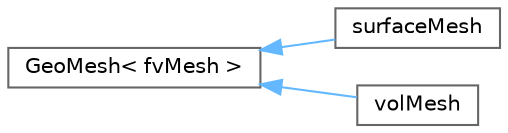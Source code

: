 digraph "Graphical Class Hierarchy"
{
 // LATEX_PDF_SIZE
  bgcolor="transparent";
  edge [fontname=Helvetica,fontsize=10,labelfontname=Helvetica,labelfontsize=10];
  node [fontname=Helvetica,fontsize=10,shape=box,height=0.2,width=0.4];
  rankdir="LR";
  Node0 [id="Node000000",label="GeoMesh\< fvMesh \>",height=0.2,width=0.4,color="grey40", fillcolor="white", style="filled",URL="$classFoam_1_1GeoMesh.html",tooltip=" "];
  Node0 -> Node1 [id="edge4730_Node000000_Node000001",dir="back",color="steelblue1",style="solid",tooltip=" "];
  Node1 [id="Node000001",label="surfaceMesh",height=0.2,width=0.4,color="grey40", fillcolor="white", style="filled",URL="$classFoam_1_1surfaceMesh.html",tooltip="Mesh data needed to do the Finite Volume discretisation."];
  Node0 -> Node2 [id="edge4731_Node000000_Node000002",dir="back",color="steelblue1",style="solid",tooltip=" "];
  Node2 [id="Node000002",label="volMesh",height=0.2,width=0.4,color="grey40", fillcolor="white", style="filled",URL="$classFoam_1_1volMesh.html",tooltip="Mesh data needed to do the Finite Volume discretisation."];
}

